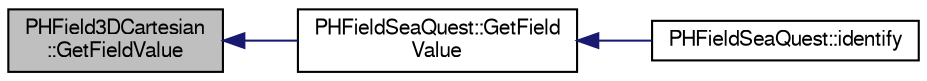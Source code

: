 digraph "PHField3DCartesian::GetFieldValue"
{
  bgcolor="transparent";
  edge [fontname="FreeSans",fontsize="10",labelfontname="FreeSans",labelfontsize="10"];
  node [fontname="FreeSans",fontsize="10",shape=record];
  rankdir="LR";
  Node1 [label="PHField3DCartesian\l::GetFieldValue",height=0.2,width=0.4,color="black", fillcolor="grey75", style="filled" fontcolor="black"];
  Node1 -> Node2 [dir="back",color="midnightblue",fontsize="10",style="solid",fontname="FreeSans"];
  Node2 [label="PHFieldSeaQuest::GetField\lValue",height=0.2,width=0.4,color="black",URL="$d9/da8/classPHFieldSeaQuest.html#a3fd3a5410c671d0999a83c3ceb4ebad3"];
  Node2 -> Node3 [dir="back",color="midnightblue",fontsize="10",style="solid",fontname="FreeSans"];
  Node3 [label="PHFieldSeaQuest::identify",height=0.2,width=0.4,color="black",URL="$d9/da8/classPHFieldSeaQuest.html#a14a0aa361e29c65d44e6ab16da96764d"];
}
